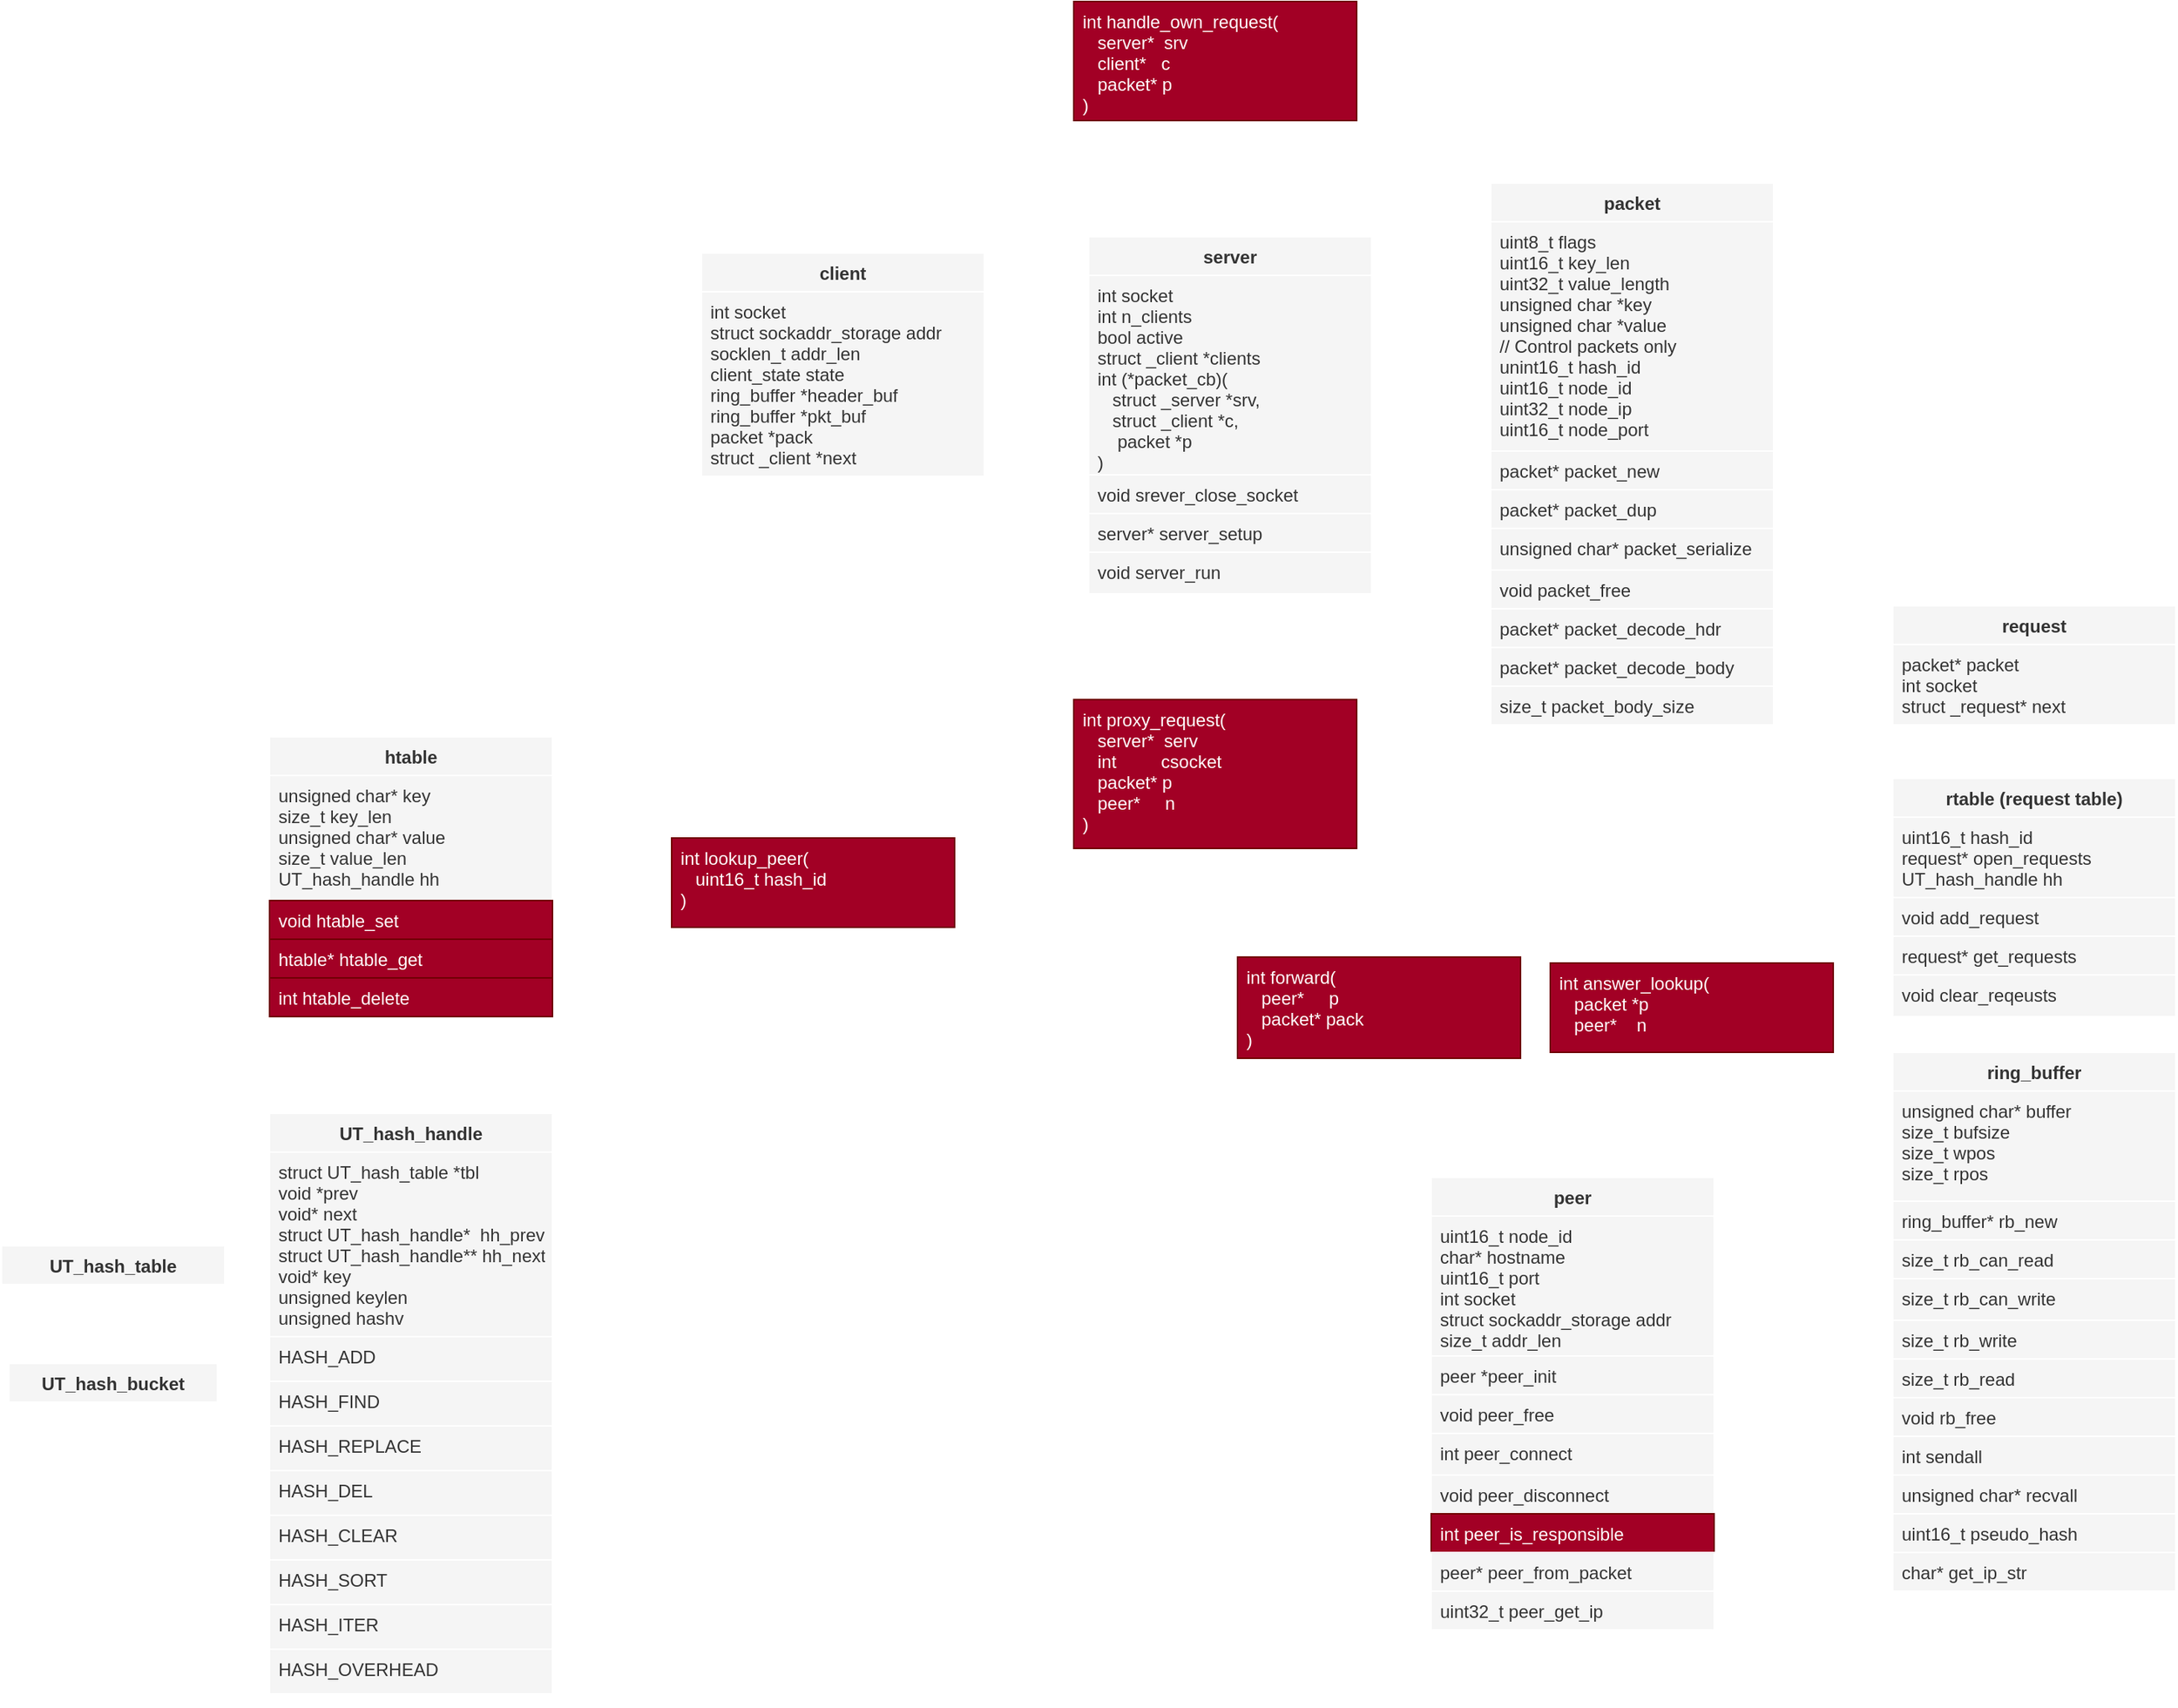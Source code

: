 <mxfile version="18.1.3" type="device"><diagram id="C5RBs43oDa-KdzZeNtuy" name="structs"><mxGraphModel dx="3250" dy="2450" grid="1" gridSize="10" guides="1" tooltips="1" connect="1" arrows="1" fold="1" page="1" pageScale="1" pageWidth="827" pageHeight="1169" math="0" shadow="0"><root><mxCell id="WIyWlLk6GJQsqaUBKTNV-0"/><mxCell id="WIyWlLk6GJQsqaUBKTNV-1" parent="WIyWlLk6GJQsqaUBKTNV-0"/><mxCell id="I-B3Q_FS86BND2c91ETe-161" style="rounded=0;orthogonalLoop=1;jettySize=auto;html=1;labelBackgroundColor=none;fillColor=#f5f5f5;strokeColor=#FFFFFF;" parent="WIyWlLk6GJQsqaUBKTNV-1" source="I-B3Q_FS86BND2c91ETe-24" target="I-B3Q_FS86BND2c91ETe-50" edge="1"><mxGeometry relative="1" as="geometry"/></mxCell><mxCell id="I-B3Q_FS86BND2c91ETe-180" style="edgeStyle=none;rounded=0;orthogonalLoop=1;jettySize=auto;html=1;labelBackgroundColor=none;strokeColor=#FFFFFF;" parent="WIyWlLk6GJQsqaUBKTNV-1" source="I-B3Q_FS86BND2c91ETe-24" target="I-B3Q_FS86BND2c91ETe-173" edge="1"><mxGeometry relative="1" as="geometry"/></mxCell><mxCell id="I-B3Q_FS86BND2c91ETe-182" style="edgeStyle=none;rounded=0;orthogonalLoop=1;jettySize=auto;html=1;labelBackgroundColor=none;strokeColor=#FFFFFF;" parent="WIyWlLk6GJQsqaUBKTNV-1" source="I-B3Q_FS86BND2c91ETe-24" target="I-B3Q_FS86BND2c91ETe-174" edge="1"><mxGeometry relative="1" as="geometry"/></mxCell><mxCell id="I-B3Q_FS86BND2c91ETe-183" style="edgeStyle=none;rounded=0;orthogonalLoop=1;jettySize=auto;html=1;labelBackgroundColor=none;strokeColor=#FFFFFF;" parent="WIyWlLk6GJQsqaUBKTNV-1" source="I-B3Q_FS86BND2c91ETe-24" target="I-B3Q_FS86BND2c91ETe-176" edge="1"><mxGeometry relative="1" as="geometry"/></mxCell><mxCell id="I-B3Q_FS86BND2c91ETe-186" style="edgeStyle=none;rounded=0;orthogonalLoop=1;jettySize=auto;html=1;labelBackgroundColor=none;strokeColor=#FFFFFF;" parent="WIyWlLk6GJQsqaUBKTNV-1" source="I-B3Q_FS86BND2c91ETe-24" target="I-B3Q_FS86BND2c91ETe-177" edge="1"><mxGeometry relative="1" as="geometry"/></mxCell><mxCell id="I-B3Q_FS86BND2c91ETe-24" value="packet" style="swimlane;fontStyle=1;align=center;verticalAlign=top;childLayout=stackLayout;horizontal=1;startSize=26;horizontalStack=0;resizeParent=1;resizeParentMax=0;resizeLast=0;collapsible=1;marginBottom=0;labelBackgroundColor=none;fillColor=#f5f5f5;strokeColor=#FFFFFF;fontColor=#333333;" parent="WIyWlLk6GJQsqaUBKTNV-1" vertex="1"><mxGeometry x="240" y="-1047" width="190" height="372" as="geometry"><mxRectangle x="-140" y="226" width="80" height="26" as="alternateBounds"/></mxGeometry></mxCell><mxCell id="I-B3Q_FS86BND2c91ETe-25" value="uint8_t flags&#10;uint16_t key_len&#10;uint32_t value_length&#10;unsigned char *key&#10;unsigned char *value&#10;// Control packets only&#10;unint16_t hash_id&#10;uint16_t node_id&#10;uint32_t node_ip&#10;uint16_t node_port" style="text;align=left;verticalAlign=top;spacingLeft=4;spacingRight=4;overflow=hidden;rotatable=0;points=[[0,0.5],[1,0.5]];portConstraint=eastwest;labelBackgroundColor=none;fillColor=#f5f5f5;strokeColor=#FFFFFF;fontColor=#333333;" parent="I-B3Q_FS86BND2c91ETe-24" vertex="1"><mxGeometry y="26" width="190" height="154" as="geometry"/></mxCell><mxCell id="I-B3Q_FS86BND2c91ETe-26" value="packet* packet_new" style="text;align=left;verticalAlign=top;spacingLeft=4;spacingRight=4;overflow=hidden;rotatable=0;points=[[0,0.5],[1,0.5]];portConstraint=eastwest;labelBackgroundColor=none;fillColor=#f5f5f5;strokeColor=#FFFFFF;fontColor=#333333;" parent="I-B3Q_FS86BND2c91ETe-24" vertex="1"><mxGeometry y="180" width="190" height="26" as="geometry"/></mxCell><mxCell id="I-B3Q_FS86BND2c91ETe-27" value="packet* packet_dup" style="text;align=left;verticalAlign=top;spacingLeft=4;spacingRight=4;overflow=hidden;rotatable=0;points=[[0,0.5],[1,0.5]];portConstraint=eastwest;labelBackgroundColor=none;fillColor=#f5f5f5;strokeColor=#FFFFFF;fontColor=#333333;" parent="I-B3Q_FS86BND2c91ETe-24" vertex="1"><mxGeometry y="206" width="190" height="26" as="geometry"/></mxCell><mxCell id="I-B3Q_FS86BND2c91ETe-28" value="unsigned char* packet_serialize" style="text;align=left;verticalAlign=top;spacingLeft=4;spacingRight=4;overflow=hidden;rotatable=0;points=[[0,0.5],[1,0.5]];portConstraint=eastwest;labelBackgroundColor=none;fillColor=#f5f5f5;strokeColor=#FFFFFF;fontColor=#333333;" parent="I-B3Q_FS86BND2c91ETe-24" vertex="1"><mxGeometry y="232" width="190" height="28" as="geometry"/></mxCell><mxCell id="I-B3Q_FS86BND2c91ETe-30" value="void packet_free" style="text;align=left;verticalAlign=top;spacingLeft=4;spacingRight=4;overflow=hidden;rotatable=0;points=[[0,0.5],[1,0.5]];portConstraint=eastwest;labelBackgroundColor=none;fillColor=#f5f5f5;strokeColor=#FFFFFF;fontColor=#333333;" parent="I-B3Q_FS86BND2c91ETe-24" vertex="1"><mxGeometry y="260" width="190" height="26" as="geometry"/></mxCell><mxCell id="I-B3Q_FS86BND2c91ETe-23" value="packet* packet_decode_hdr" style="text;align=left;verticalAlign=top;spacingLeft=4;spacingRight=4;overflow=hidden;rotatable=0;points=[[0,0.5],[1,0.5]];portConstraint=eastwest;labelBackgroundColor=none;fillColor=#f5f5f5;strokeColor=#FFFFFF;fontColor=#333333;" parent="I-B3Q_FS86BND2c91ETe-24" vertex="1"><mxGeometry y="286" width="190" height="26" as="geometry"/></mxCell><mxCell id="I-B3Q_FS86BND2c91ETe-37" value="packet* packet_decode_body" style="text;align=left;verticalAlign=top;spacingLeft=4;spacingRight=4;overflow=hidden;rotatable=0;points=[[0,0.5],[1,0.5]];portConstraint=eastwest;labelBackgroundColor=none;fillColor=#f5f5f5;strokeColor=#FFFFFF;fontColor=#333333;" parent="I-B3Q_FS86BND2c91ETe-24" vertex="1"><mxGeometry y="312" width="190" height="26" as="geometry"/></mxCell><mxCell id="I-B3Q_FS86BND2c91ETe-39" value="size_t packet_body_size" style="text;align=left;verticalAlign=top;spacingLeft=4;spacingRight=4;overflow=hidden;rotatable=0;points=[[0,0.5],[1,0.5]];portConstraint=eastwest;labelBackgroundColor=none;fillColor=#f5f5f5;strokeColor=#FFFFFF;fontColor=#333333;" parent="I-B3Q_FS86BND2c91ETe-24" vertex="1"><mxGeometry y="338" width="190" height="26" as="geometry"/></mxCell><mxCell id="I-B3Q_FS86BND2c91ETe-29" value="" style="line;strokeWidth=1;align=left;verticalAlign=middle;spacingTop=-1;spacingLeft=3;spacingRight=3;rotatable=0;labelPosition=right;points=[];portConstraint=eastwest;labelBackgroundColor=none;fillColor=#f5f5f5;strokeColor=#FFFFFF;fontColor=#333333;" parent="I-B3Q_FS86BND2c91ETe-24" vertex="1"><mxGeometry y="364" width="190" height="8" as="geometry"/></mxCell><mxCell id="I-B3Q_FS86BND2c91ETe-159" style="rounded=0;orthogonalLoop=1;jettySize=auto;html=1;labelBackgroundColor=none;fillColor=#f5f5f5;strokeColor=#FFFFFF;" parent="WIyWlLk6GJQsqaUBKTNV-1" source="I-B3Q_FS86BND2c91ETe-40" target="I-B3Q_FS86BND2c91ETe-50" edge="1"><mxGeometry relative="1" as="geometry"/></mxCell><mxCell id="I-B3Q_FS86BND2c91ETe-184" style="edgeStyle=none;rounded=0;orthogonalLoop=1;jettySize=auto;html=1;labelBackgroundColor=none;strokeColor=#FFFFFF;" parent="WIyWlLk6GJQsqaUBKTNV-1" source="I-B3Q_FS86BND2c91ETe-40" target="I-B3Q_FS86BND2c91ETe-176" edge="1"><mxGeometry relative="1" as="geometry"/></mxCell><mxCell id="I-B3Q_FS86BND2c91ETe-40" value="client" style="swimlane;fontStyle=1;align=center;verticalAlign=top;childLayout=stackLayout;horizontal=1;startSize=26;horizontalStack=0;resizeParent=1;resizeParentMax=0;resizeLast=0;collapsible=1;marginBottom=0;labelBackgroundColor=none;fillColor=#f5f5f5;strokeColor=#FFFFFF;fontColor=#333333;" parent="WIyWlLk6GJQsqaUBKTNV-1" vertex="1"><mxGeometry x="-290" y="-1000" width="190" height="158" as="geometry"><mxRectangle x="30" y="250" width="80" height="26" as="alternateBounds"/></mxGeometry></mxCell><mxCell id="I-B3Q_FS86BND2c91ETe-41" value="int socket&#10;struct sockaddr_storage addr&#10;socklen_t addr_len&#10;client_state state&#10;ring_buffer *header_buf&#10;ring_buffer *pkt_buf&#10;packet *pack&#10;struct _client *next" style="text;align=left;verticalAlign=top;spacingLeft=4;spacingRight=4;overflow=hidden;rotatable=0;points=[[0,0.5],[1,0.5]];portConstraint=eastwest;labelBackgroundColor=none;fillColor=#f5f5f5;strokeColor=#FFFFFF;fontColor=#333333;" parent="I-B3Q_FS86BND2c91ETe-40" vertex="1"><mxGeometry y="26" width="190" height="124" as="geometry"/></mxCell><mxCell id="I-B3Q_FS86BND2c91ETe-49" value="" style="line;strokeWidth=1;align=left;verticalAlign=middle;spacingTop=-1;spacingLeft=3;spacingRight=3;rotatable=0;labelPosition=right;points=[];portConstraint=eastwest;labelBackgroundColor=none;fillColor=#f5f5f5;strokeColor=#FFFFFF;fontColor=#333333;" parent="I-B3Q_FS86BND2c91ETe-40" vertex="1"><mxGeometry y="150" width="190" height="8" as="geometry"/></mxCell><mxCell id="I-B3Q_FS86BND2c91ETe-181" style="edgeStyle=none;rounded=0;orthogonalLoop=1;jettySize=auto;html=1;labelBackgroundColor=none;strokeColor=#FFFFFF;" parent="WIyWlLk6GJQsqaUBKTNV-1" source="I-B3Q_FS86BND2c91ETe-50" target="I-B3Q_FS86BND2c91ETe-174" edge="1"><mxGeometry relative="1" as="geometry"/></mxCell><mxCell id="I-B3Q_FS86BND2c91ETe-185" style="edgeStyle=none;rounded=0;orthogonalLoop=1;jettySize=auto;html=1;labelBackgroundColor=none;strokeColor=#FFFFFF;" parent="WIyWlLk6GJQsqaUBKTNV-1" source="I-B3Q_FS86BND2c91ETe-50" target="I-B3Q_FS86BND2c91ETe-176" edge="1"><mxGeometry relative="1" as="geometry"/></mxCell><mxCell id="I-B3Q_FS86BND2c91ETe-50" value="server" style="swimlane;fontStyle=1;align=center;verticalAlign=top;childLayout=stackLayout;horizontal=1;startSize=26;horizontalStack=0;resizeParent=1;resizeParentMax=0;resizeLast=0;collapsible=1;marginBottom=0;labelBackgroundColor=none;fillColor=#f5f5f5;strokeColor=#FFFFFF;fontColor=#333333;" parent="WIyWlLk6GJQsqaUBKTNV-1" vertex="1"><mxGeometry x="-30" y="-1011" width="190" height="248" as="geometry"><mxRectangle x="230" y="250" width="80" height="26" as="alternateBounds"/></mxGeometry></mxCell><mxCell id="I-B3Q_FS86BND2c91ETe-51" value="int socket&#10;int n_clients&#10;bool active&#10;struct _client *clients&#10;int (*packet_cb)(&#10;   struct _server *srv,&#10;   struct _client *c,&#10;    packet *p&#10;)" style="text;align=left;verticalAlign=top;spacingLeft=4;spacingRight=4;overflow=hidden;rotatable=0;points=[[0,0.5],[1,0.5]];portConstraint=eastwest;labelBackgroundColor=none;fillColor=#f5f5f5;strokeColor=#FFFFFF;fontColor=#333333;" parent="I-B3Q_FS86BND2c91ETe-50" vertex="1"><mxGeometry y="26" width="190" height="134" as="geometry"/></mxCell><mxCell id="I-B3Q_FS86BND2c91ETe-52" value="void srever_close_socket" style="text;align=left;verticalAlign=top;spacingLeft=4;spacingRight=4;overflow=hidden;rotatable=0;points=[[0,0.5],[1,0.5]];portConstraint=eastwest;labelBackgroundColor=none;fillColor=#f5f5f5;strokeColor=#FFFFFF;fontColor=#333333;" parent="I-B3Q_FS86BND2c91ETe-50" vertex="1"><mxGeometry y="160" width="190" height="26" as="geometry"/></mxCell><mxCell id="I-B3Q_FS86BND2c91ETe-53" value="server* server_setup" style="text;align=left;verticalAlign=top;spacingLeft=4;spacingRight=4;overflow=hidden;rotatable=0;points=[[0,0.5],[1,0.5]];portConstraint=eastwest;labelBackgroundColor=none;fillColor=#f5f5f5;strokeColor=#FFFFFF;fontColor=#333333;" parent="I-B3Q_FS86BND2c91ETe-50" vertex="1"><mxGeometry y="186" width="190" height="26" as="geometry"/></mxCell><mxCell id="I-B3Q_FS86BND2c91ETe-54" value="void server_run" style="text;align=left;verticalAlign=top;spacingLeft=4;spacingRight=4;overflow=hidden;rotatable=0;points=[[0,0.5],[1,0.5]];portConstraint=eastwest;labelBackgroundColor=none;fillColor=#f5f5f5;strokeColor=#FFFFFF;fontColor=#333333;" parent="I-B3Q_FS86BND2c91ETe-50" vertex="1"><mxGeometry y="212" width="190" height="28" as="geometry"/></mxCell><mxCell id="I-B3Q_FS86BND2c91ETe-59" value="" style="line;strokeWidth=1;align=left;verticalAlign=middle;spacingTop=-1;spacingLeft=3;spacingRight=3;rotatable=0;labelPosition=right;points=[];portConstraint=eastwest;labelBackgroundColor=none;fillColor=#f5f5f5;strokeColor=#FFFFFF;fontColor=#333333;" parent="I-B3Q_FS86BND2c91ETe-50" vertex="1"><mxGeometry y="240" width="190" height="8" as="geometry"/></mxCell><mxCell id="I-B3Q_FS86BND2c91ETe-60" value="ring_buffer" style="swimlane;fontStyle=1;align=center;verticalAlign=top;childLayout=stackLayout;horizontal=1;startSize=26;horizontalStack=0;resizeParent=1;resizeParentMax=0;resizeLast=0;collapsible=1;marginBottom=0;labelBackgroundColor=none;fillColor=#f5f5f5;strokeColor=#FFFFFF;fontColor=#333333;" parent="WIyWlLk6GJQsqaUBKTNV-1" vertex="1"><mxGeometry x="510" y="-463" width="190" height="370" as="geometry"><mxRectangle x="-10" y="520" width="80" height="26" as="alternateBounds"/></mxGeometry></mxCell><mxCell id="I-B3Q_FS86BND2c91ETe-61" value="unsigned char* buffer&#10;size_t bufsize&#10;size_t wpos&#10;size_t rpos" style="text;align=left;verticalAlign=top;spacingLeft=4;spacingRight=4;overflow=hidden;rotatable=0;points=[[0,0.5],[1,0.5]];portConstraint=eastwest;labelBackgroundColor=none;fillColor=#f5f5f5;strokeColor=#FFFFFF;fontColor=#333333;" parent="I-B3Q_FS86BND2c91ETe-60" vertex="1"><mxGeometry y="26" width="190" height="74" as="geometry"/></mxCell><mxCell id="I-B3Q_FS86BND2c91ETe-62" value="ring_buffer* rb_new" style="text;align=left;verticalAlign=top;spacingLeft=4;spacingRight=4;overflow=hidden;rotatable=0;points=[[0,0.5],[1,0.5]];portConstraint=eastwest;labelBackgroundColor=none;fillColor=#f5f5f5;strokeColor=#FFFFFF;fontColor=#333333;" parent="I-B3Q_FS86BND2c91ETe-60" vertex="1"><mxGeometry y="100" width="190" height="26" as="geometry"/></mxCell><mxCell id="I-B3Q_FS86BND2c91ETe-63" value="size_t rb_can_read" style="text;align=left;verticalAlign=top;spacingLeft=4;spacingRight=4;overflow=hidden;rotatable=0;points=[[0,0.5],[1,0.5]];portConstraint=eastwest;labelBackgroundColor=none;fillColor=#f5f5f5;strokeColor=#FFFFFF;fontColor=#333333;" parent="I-B3Q_FS86BND2c91ETe-60" vertex="1"><mxGeometry y="126" width="190" height="26" as="geometry"/></mxCell><mxCell id="I-B3Q_FS86BND2c91ETe-64" value="size_t rb_can_write" style="text;align=left;verticalAlign=top;spacingLeft=4;spacingRight=4;overflow=hidden;rotatable=0;points=[[0,0.5],[1,0.5]];portConstraint=eastwest;labelBackgroundColor=none;fillColor=#f5f5f5;strokeColor=#FFFFFF;fontColor=#333333;" parent="I-B3Q_FS86BND2c91ETe-60" vertex="1"><mxGeometry y="152" width="190" height="28" as="geometry"/></mxCell><mxCell id="I-B3Q_FS86BND2c91ETe-65" value="size_t rb_write" style="text;align=left;verticalAlign=top;spacingLeft=4;spacingRight=4;overflow=hidden;rotatable=0;points=[[0,0.5],[1,0.5]];portConstraint=eastwest;labelBackgroundColor=none;fillColor=#f5f5f5;strokeColor=#FFFFFF;fontColor=#333333;" parent="I-B3Q_FS86BND2c91ETe-60" vertex="1"><mxGeometry y="180" width="190" height="26" as="geometry"/></mxCell><mxCell id="I-B3Q_FS86BND2c91ETe-66" value="size_t rb_read" style="text;align=left;verticalAlign=top;spacingLeft=4;spacingRight=4;overflow=hidden;rotatable=0;points=[[0,0.5],[1,0.5]];portConstraint=eastwest;labelBackgroundColor=none;fillColor=#f5f5f5;strokeColor=#FFFFFF;fontColor=#333333;" parent="I-B3Q_FS86BND2c91ETe-60" vertex="1"><mxGeometry y="206" width="190" height="26" as="geometry"/></mxCell><mxCell id="I-B3Q_FS86BND2c91ETe-67" value="void rb_free" style="text;align=left;verticalAlign=top;spacingLeft=4;spacingRight=4;overflow=hidden;rotatable=0;points=[[0,0.5],[1,0.5]];portConstraint=eastwest;labelBackgroundColor=none;fillColor=#f5f5f5;strokeColor=#FFFFFF;fontColor=#333333;" parent="I-B3Q_FS86BND2c91ETe-60" vertex="1"><mxGeometry y="232" width="190" height="26" as="geometry"/></mxCell><mxCell id="I-B3Q_FS86BND2c91ETe-68" value="int sendall" style="text;align=left;verticalAlign=top;spacingLeft=4;spacingRight=4;overflow=hidden;rotatable=0;points=[[0,0.5],[1,0.5]];portConstraint=eastwest;labelBackgroundColor=none;fillColor=#f5f5f5;strokeColor=#FFFFFF;fontColor=#333333;" parent="I-B3Q_FS86BND2c91ETe-60" vertex="1"><mxGeometry y="258" width="190" height="26" as="geometry"/></mxCell><mxCell id="I-B3Q_FS86BND2c91ETe-71" value="unsigned char* recvall" style="text;align=left;verticalAlign=top;spacingLeft=4;spacingRight=4;overflow=hidden;rotatable=0;points=[[0,0.5],[1,0.5]];portConstraint=eastwest;labelBackgroundColor=none;fillColor=#f5f5f5;strokeColor=#FFFFFF;fontColor=#333333;" parent="I-B3Q_FS86BND2c91ETe-60" vertex="1"><mxGeometry y="284" width="190" height="26" as="geometry"/></mxCell><mxCell id="I-B3Q_FS86BND2c91ETe-70" value="uint16_t pseudo_hash" style="text;align=left;verticalAlign=top;spacingLeft=4;spacingRight=4;overflow=hidden;rotatable=0;points=[[0,0.5],[1,0.5]];portConstraint=eastwest;labelBackgroundColor=none;fillColor=#f5f5f5;strokeColor=#FFFFFF;fontColor=#333333;" parent="I-B3Q_FS86BND2c91ETe-60" vertex="1"><mxGeometry y="310" width="190" height="26" as="geometry"/></mxCell><mxCell id="I-B3Q_FS86BND2c91ETe-72" value="char* get_ip_str" style="text;align=left;verticalAlign=top;spacingLeft=4;spacingRight=4;overflow=hidden;rotatable=0;points=[[0,0.5],[1,0.5]];portConstraint=eastwest;labelBackgroundColor=none;fillColor=#f5f5f5;strokeColor=#FFFFFF;fontColor=#333333;" parent="I-B3Q_FS86BND2c91ETe-60" vertex="1"><mxGeometry y="336" width="190" height="26" as="geometry"/></mxCell><mxCell id="I-B3Q_FS86BND2c91ETe-69" value="" style="line;strokeWidth=1;align=left;verticalAlign=middle;spacingTop=-1;spacingLeft=3;spacingRight=3;rotatable=0;labelPosition=right;points=[];portConstraint=eastwest;labelBackgroundColor=none;fillColor=#f5f5f5;strokeColor=#FFFFFF;fontColor=#333333;" parent="I-B3Q_FS86BND2c91ETe-60" vertex="1"><mxGeometry y="362" width="190" height="8" as="geometry"/></mxCell><mxCell id="I-B3Q_FS86BND2c91ETe-179" style="edgeStyle=none;rounded=0;orthogonalLoop=1;jettySize=auto;html=1;labelBackgroundColor=none;strokeColor=#FFFFFF;" parent="WIyWlLk6GJQsqaUBKTNV-1" source="I-B3Q_FS86BND2c91ETe-74" target="I-B3Q_FS86BND2c91ETe-173" edge="1"><mxGeometry relative="1" as="geometry"/></mxCell><mxCell id="I-B3Q_FS86BND2c91ETe-187" style="edgeStyle=none;rounded=0;orthogonalLoop=1;jettySize=auto;html=1;labelBackgroundColor=none;strokeColor=#FFFFFF;" parent="WIyWlLk6GJQsqaUBKTNV-1" source="I-B3Q_FS86BND2c91ETe-74" target="I-B3Q_FS86BND2c91ETe-177" edge="1"><mxGeometry relative="1" as="geometry"/></mxCell><mxCell id="I-B3Q_FS86BND2c91ETe-74" value="peer" style="swimlane;fontStyle=1;align=center;verticalAlign=top;childLayout=stackLayout;horizontal=1;startSize=26;horizontalStack=0;resizeParent=1;resizeParentMax=0;resizeLast=0;collapsible=1;marginBottom=0;labelBackgroundColor=none;fillColor=#f5f5f5;strokeColor=#FFFFFF;fontColor=#333333;" parent="WIyWlLk6GJQsqaUBKTNV-1" vertex="1"><mxGeometry x="200" y="-379" width="190" height="312" as="geometry"><mxRectangle x="-10" y="520" width="80" height="26" as="alternateBounds"/></mxGeometry></mxCell><mxCell id="I-B3Q_FS86BND2c91ETe-75" value="uint16_t node_id&#10;char* hostname&#10;uint16_t port&#10;int socket&#10;struct sockaddr_storage addr&#10;size_t addr_len" style="text;align=left;verticalAlign=top;spacingLeft=4;spacingRight=4;overflow=hidden;rotatable=0;points=[[0,0.5],[1,0.5]];portConstraint=eastwest;labelBackgroundColor=none;fillColor=#f5f5f5;strokeColor=#FFFFFF;fontColor=#333333;" parent="I-B3Q_FS86BND2c91ETe-74" vertex="1"><mxGeometry y="26" width="190" height="94" as="geometry"/></mxCell><mxCell id="I-B3Q_FS86BND2c91ETe-76" value="peer *peer_init" style="text;align=left;verticalAlign=top;spacingLeft=4;spacingRight=4;overflow=hidden;rotatable=0;points=[[0,0.5],[1,0.5]];portConstraint=eastwest;labelBackgroundColor=none;fillColor=#f5f5f5;strokeColor=#FFFFFF;fontColor=#333333;" parent="I-B3Q_FS86BND2c91ETe-74" vertex="1"><mxGeometry y="120" width="190" height="26" as="geometry"/></mxCell><mxCell id="I-B3Q_FS86BND2c91ETe-77" value="void peer_free" style="text;align=left;verticalAlign=top;spacingLeft=4;spacingRight=4;overflow=hidden;rotatable=0;points=[[0,0.5],[1,0.5]];portConstraint=eastwest;labelBackgroundColor=none;fillColor=#f5f5f5;strokeColor=#FFFFFF;fontColor=#333333;" parent="I-B3Q_FS86BND2c91ETe-74" vertex="1"><mxGeometry y="146" width="190" height="26" as="geometry"/></mxCell><mxCell id="I-B3Q_FS86BND2c91ETe-78" value="int peer_connect" style="text;align=left;verticalAlign=top;spacingLeft=4;spacingRight=4;overflow=hidden;rotatable=0;points=[[0,0.5],[1,0.5]];portConstraint=eastwest;labelBackgroundColor=none;fillColor=#f5f5f5;strokeColor=#FFFFFF;fontColor=#333333;" parent="I-B3Q_FS86BND2c91ETe-74" vertex="1"><mxGeometry y="172" width="190" height="28" as="geometry"/></mxCell><mxCell id="I-B3Q_FS86BND2c91ETe-79" value="void peer_disconnect" style="text;align=left;verticalAlign=top;spacingLeft=4;spacingRight=4;overflow=hidden;rotatable=0;points=[[0,0.5],[1,0.5]];portConstraint=eastwest;labelBackgroundColor=none;fillColor=#f5f5f5;strokeColor=#FFFFFF;fontColor=#333333;" parent="I-B3Q_FS86BND2c91ETe-74" vertex="1"><mxGeometry y="200" width="190" height="26" as="geometry"/></mxCell><mxCell id="I-B3Q_FS86BND2c91ETe-80" value="int peer_is_responsible" style="text;align=left;verticalAlign=top;spacingLeft=4;spacingRight=4;overflow=hidden;rotatable=0;points=[[0,0.5],[1,0.5]];portConstraint=eastwest;labelBackgroundColor=none;fillColor=#a20025;strokeColor=#6F0000;fontColor=#ffffff;" parent="I-B3Q_FS86BND2c91ETe-74" vertex="1"><mxGeometry y="226" width="190" height="26" as="geometry"/></mxCell><mxCell id="I-B3Q_FS86BND2c91ETe-81" value="peer* peer_from_packet" style="text;align=left;verticalAlign=top;spacingLeft=4;spacingRight=4;overflow=hidden;rotatable=0;points=[[0,0.5],[1,0.5]];portConstraint=eastwest;labelBackgroundColor=none;fillColor=#f5f5f5;strokeColor=#FFFFFF;fontColor=#333333;" parent="I-B3Q_FS86BND2c91ETe-74" vertex="1"><mxGeometry y="252" width="190" height="26" as="geometry"/></mxCell><mxCell id="I-B3Q_FS86BND2c91ETe-82" value="uint32_t peer_get_ip" style="text;align=left;verticalAlign=top;spacingLeft=4;spacingRight=4;overflow=hidden;rotatable=0;points=[[0,0.5],[1,0.5]];portConstraint=eastwest;labelBackgroundColor=none;fillColor=#f5f5f5;strokeColor=#FFFFFF;fontColor=#333333;" parent="I-B3Q_FS86BND2c91ETe-74" vertex="1"><mxGeometry y="278" width="190" height="26" as="geometry"/></mxCell><mxCell id="I-B3Q_FS86BND2c91ETe-86" value="" style="line;strokeWidth=1;align=left;verticalAlign=middle;spacingTop=-1;spacingLeft=3;spacingRight=3;rotatable=0;labelPosition=right;points=[];portConstraint=eastwest;labelBackgroundColor=none;fillColor=#f5f5f5;strokeColor=#FFFFFF;fontColor=#333333;" parent="I-B3Q_FS86BND2c91ETe-74" vertex="1"><mxGeometry y="304" width="190" height="8" as="geometry"/></mxCell><mxCell id="I-B3Q_FS86BND2c91ETe-115" style="rounded=0;orthogonalLoop=1;jettySize=auto;html=1;labelBackgroundColor=none;fillColor=#f5f5f5;strokeColor=#FFFFFF;" parent="WIyWlLk6GJQsqaUBKTNV-1" source="I-B3Q_FS86BND2c91ETe-87" target="I-B3Q_FS86BND2c91ETe-100" edge="1"><mxGeometry relative="1" as="geometry"/></mxCell><mxCell id="I-B3Q_FS86BND2c91ETe-87" value="request" style="swimlane;fontStyle=1;align=center;verticalAlign=top;childLayout=stackLayout;horizontal=1;startSize=26;horizontalStack=0;resizeParent=1;resizeParentMax=0;resizeLast=0;collapsible=1;marginBottom=0;labelBackgroundColor=none;fillColor=#f5f5f5;strokeColor=#FFFFFF;fontColor=#333333;" parent="WIyWlLk6GJQsqaUBKTNV-1" vertex="1"><mxGeometry x="510" y="-763" width="190" height="88" as="geometry"><mxRectangle x="-10" y="520" width="80" height="26" as="alternateBounds"/></mxGeometry></mxCell><mxCell id="I-B3Q_FS86BND2c91ETe-88" value="packet* packet&#10;int socket&#10;struct _request* next&#10;" style="text;align=left;verticalAlign=top;spacingLeft=4;spacingRight=4;overflow=hidden;rotatable=0;points=[[0,0.5],[1,0.5]];portConstraint=eastwest;labelBackgroundColor=none;fillColor=#f5f5f5;strokeColor=#FFFFFF;fontColor=#333333;" parent="I-B3Q_FS86BND2c91ETe-87" vertex="1"><mxGeometry y="26" width="190" height="54" as="geometry"/></mxCell><mxCell id="I-B3Q_FS86BND2c91ETe-99" value="" style="line;strokeWidth=1;align=left;verticalAlign=middle;spacingTop=-1;spacingLeft=3;spacingRight=3;rotatable=0;labelPosition=right;points=[];portConstraint=eastwest;labelBackgroundColor=none;fillColor=#f5f5f5;strokeColor=#FFFFFF;fontColor=#333333;" parent="I-B3Q_FS86BND2c91ETe-87" vertex="1"><mxGeometry y="80" width="190" height="8" as="geometry"/></mxCell><mxCell id="I-B3Q_FS86BND2c91ETe-100" value="rtable (request table)" style="swimlane;fontStyle=1;align=center;verticalAlign=top;childLayout=stackLayout;horizontal=1;startSize=26;horizontalStack=0;resizeParent=1;resizeParentMax=0;resizeLast=0;collapsible=1;marginBottom=0;labelBackgroundColor=none;fillColor=#f5f5f5;strokeColor=#FFFFFF;fontColor=#333333;" parent="WIyWlLk6GJQsqaUBKTNV-1" vertex="1"><mxGeometry x="510" y="-647" width="190" height="168" as="geometry"><mxRectangle x="-10" y="520" width="80" height="26" as="alternateBounds"/></mxGeometry></mxCell><mxCell id="I-B3Q_FS86BND2c91ETe-101" value="uint16_t hash_id&#10;request* open_requests&#10;UT_hash_handle hh" style="text;align=left;verticalAlign=top;spacingLeft=4;spacingRight=4;overflow=hidden;rotatable=0;points=[[0,0.5],[1,0.5]];portConstraint=eastwest;labelBackgroundColor=none;fillColor=#f5f5f5;strokeColor=#FFFFFF;fontColor=#333333;" parent="I-B3Q_FS86BND2c91ETe-100" vertex="1"><mxGeometry y="26" width="190" height="54" as="geometry"/></mxCell><mxCell id="I-B3Q_FS86BND2c91ETe-102" value="void add_request" style="text;align=left;verticalAlign=top;spacingLeft=4;spacingRight=4;overflow=hidden;rotatable=0;points=[[0,0.5],[1,0.5]];portConstraint=eastwest;labelBackgroundColor=none;fillColor=#f5f5f5;strokeColor=#FFFFFF;fontColor=#333333;" parent="I-B3Q_FS86BND2c91ETe-100" vertex="1"><mxGeometry y="80" width="190" height="26" as="geometry"/></mxCell><mxCell id="I-B3Q_FS86BND2c91ETe-103" value="request* get_requests" style="text;align=left;verticalAlign=top;spacingLeft=4;spacingRight=4;overflow=hidden;rotatable=0;points=[[0,0.5],[1,0.5]];portConstraint=eastwest;labelBackgroundColor=none;fillColor=#f5f5f5;strokeColor=#FFFFFF;fontColor=#333333;" parent="I-B3Q_FS86BND2c91ETe-100" vertex="1"><mxGeometry y="106" width="190" height="26" as="geometry"/></mxCell><mxCell id="I-B3Q_FS86BND2c91ETe-104" value="void clear_reqeusts" style="text;align=left;verticalAlign=top;spacingLeft=4;spacingRight=4;overflow=hidden;rotatable=0;points=[[0,0.5],[1,0.5]];portConstraint=eastwest;labelBackgroundColor=none;fillColor=#f5f5f5;strokeColor=#FFFFFF;fontColor=#333333;" parent="I-B3Q_FS86BND2c91ETe-100" vertex="1"><mxGeometry y="132" width="190" height="28" as="geometry"/></mxCell><mxCell id="I-B3Q_FS86BND2c91ETe-112" value="" style="line;strokeWidth=1;align=left;verticalAlign=middle;spacingTop=-1;spacingLeft=3;spacingRight=3;rotatable=0;labelPosition=right;points=[];portConstraint=eastwest;labelBackgroundColor=none;fillColor=#f5f5f5;strokeColor=#FFFFFF;fontColor=#333333;" parent="I-B3Q_FS86BND2c91ETe-100" vertex="1"><mxGeometry y="160" width="190" height="8" as="geometry"/></mxCell><mxCell id="I-B3Q_FS86BND2c91ETe-158" style="rounded=0;orthogonalLoop=1;jettySize=auto;html=1;labelBackgroundColor=none;fillColor=#f5f5f5;strokeColor=#FFFFFF;" parent="WIyWlLk6GJQsqaUBKTNV-1" source="I-B3Q_FS86BND2c91ETe-116" target="I-B3Q_FS86BND2c91ETe-153" edge="1"><mxGeometry relative="1" as="geometry"/></mxCell><mxCell id="I-B3Q_FS86BND2c91ETe-116" value="UT_hash_table" style="swimlane;fontStyle=1;align=center;verticalAlign=top;childLayout=stackLayout;horizontal=1;startSize=26;horizontalStack=0;resizeParent=1;resizeParentMax=0;resizeLast=0;collapsible=1;marginBottom=0;labelBackgroundColor=none;fillColor=#f5f5f5;strokeColor=#FFFFFF;fontColor=#333333;" parent="WIyWlLk6GJQsqaUBKTNV-1" vertex="1" collapsed="1"><mxGeometry x="-760" y="-333" width="150" height="30" as="geometry"><mxRectangle x="60" y="840" width="190" height="268" as="alternateBounds"/></mxGeometry></mxCell><mxCell id="I-B3Q_FS86BND2c91ETe-118" value="UT_hash_bucket *buckets&#10;unsigned num_buckets&#10;unsigned log2_num_buckets&#10;unsigned nu_items&#10;struct UT_hash_handle *tail&#10;ptrdiff_t hho&#10;unsigned ideal_chain_maxlen&#10;unsigned nonideal_items&#10;unsigned ineff_expands&#10;unsigned noexpand&#10;uint32_t signature&#10;#ifdef HASH_BLOOM&#10;uint32_t bloom_sig&#10;uin8_t *bloom_bv&#10;uin8_t bloom_nbits&#10;#endif" style="text;align=left;verticalAlign=top;spacingLeft=4;spacingRight=4;overflow=hidden;rotatable=0;points=[[0,0.5],[1,0.5]];portConstraint=eastwest;labelBackgroundColor=none;fillColor=#f5f5f5;strokeColor=#FFFFFF;fontColor=#333333;" parent="I-B3Q_FS86BND2c91ETe-116" vertex="1"><mxGeometry y="26" width="150" height="234" as="geometry"/></mxCell><mxCell id="I-B3Q_FS86BND2c91ETe-128" value="" style="line;strokeWidth=1;align=left;verticalAlign=middle;spacingTop=-1;spacingLeft=3;spacingRight=3;rotatable=0;labelPosition=right;points=[];portConstraint=eastwest;labelBackgroundColor=none;fillColor=#f5f5f5;strokeColor=#FFFFFF;fontColor=#333333;" parent="I-B3Q_FS86BND2c91ETe-116" vertex="1"><mxGeometry y="260" width="150" height="8" as="geometry"/></mxCell><mxCell id="I-B3Q_FS86BND2c91ETe-157" style="rounded=0;orthogonalLoop=1;jettySize=auto;html=1;labelBackgroundColor=none;fillColor=#f5f5f5;strokeColor=#FFFFFF;" parent="WIyWlLk6GJQsqaUBKTNV-1" source="I-B3Q_FS86BND2c91ETe-129" target="I-B3Q_FS86BND2c91ETe-153" edge="1"><mxGeometry relative="1" as="geometry"/></mxCell><mxCell id="I-B3Q_FS86BND2c91ETe-129" value="UT_hash_bucket" style="swimlane;fontStyle=1;align=center;verticalAlign=top;childLayout=stackLayout;horizontal=1;startSize=26;horizontalStack=0;resizeParent=1;resizeParentMax=0;resizeLast=0;collapsible=1;marginBottom=0;labelBackgroundColor=none;fillColor=#f5f5f5;strokeColor=#FFFFFF;fontColor=#333333;" parent="WIyWlLk6GJQsqaUBKTNV-1" vertex="1" collapsed="1"><mxGeometry x="-755" y="-254" width="140" height="30" as="geometry"><mxRectangle x="580" y="890" width="190" height="78" as="alternateBounds"/></mxGeometry></mxCell><mxCell id="I-B3Q_FS86BND2c91ETe-131" value="struct UT_hash_handle* hh_head&#10;unsigned count" style="text;align=left;verticalAlign=top;spacingLeft=4;spacingRight=4;overflow=hidden;rotatable=0;points=[[0,0.5],[1,0.5]];portConstraint=eastwest;labelBackgroundColor=none;fillColor=#f5f5f5;strokeColor=#FFFFFF;fontColor=#333333;" parent="I-B3Q_FS86BND2c91ETe-129" vertex="1"><mxGeometry y="26" width="140" height="44" as="geometry"/></mxCell><mxCell id="I-B3Q_FS86BND2c91ETe-140" value="" style="line;strokeWidth=1;align=left;verticalAlign=middle;spacingTop=-1;spacingLeft=3;spacingRight=3;rotatable=0;labelPosition=right;points=[];portConstraint=eastwest;labelBackgroundColor=none;fillColor=#f5f5f5;strokeColor=#FFFFFF;fontColor=#333333;" parent="I-B3Q_FS86BND2c91ETe-129" vertex="1"><mxGeometry y="70" width="140" height="8" as="geometry"/></mxCell><mxCell id="I-B3Q_FS86BND2c91ETe-160" style="rounded=0;orthogonalLoop=1;jettySize=auto;html=1;labelBackgroundColor=none;fillColor=#f5f5f5;strokeColor=#FFFFFF;" parent="WIyWlLk6GJQsqaUBKTNV-1" source="I-B3Q_FS86BND2c91ETe-153" target="I-B3Q_FS86BND2c91ETe-5" edge="1"><mxGeometry relative="1" as="geometry"/></mxCell><mxCell id="I-B3Q_FS86BND2c91ETe-153" value="UT_hash_handle" style="swimlane;fontStyle=1;align=center;verticalAlign=top;childLayout=stackLayout;horizontal=1;startSize=26;horizontalStack=0;resizeParent=1;resizeParentMax=0;resizeLast=0;collapsible=1;marginBottom=0;labelBackgroundColor=none;fillColor=#f5f5f5;strokeColor=#FFFFFF;fontColor=#333333;" parent="WIyWlLk6GJQsqaUBKTNV-1" vertex="1"><mxGeometry x="-580" y="-422" width="190" height="398" as="geometry"><mxRectangle x="-10" y="520" width="80" height="26" as="alternateBounds"/></mxGeometry></mxCell><mxCell id="I-B3Q_FS86BND2c91ETe-154" value="struct UT_hash_table *tbl&#10;void *prev&#10;void* next&#10;struct UT_hash_handle*  hh_prev&#10;struct UT_hash_handle** hh_next&#10;void* key&#10;unsigned keylen&#10;unsigned hashv&#10;" style="text;align=left;verticalAlign=top;spacingLeft=4;spacingRight=4;overflow=hidden;rotatable=0;points=[[0,0.5],[1,0.5]];portConstraint=eastwest;labelBackgroundColor=none;fillColor=#f5f5f5;strokeColor=#FFFFFF;fontColor=#333333;" parent="I-B3Q_FS86BND2c91ETe-153" vertex="1"><mxGeometry y="26" width="190" height="124" as="geometry"/></mxCell><mxCell id="I-B3Q_FS86BND2c91ETe-166" value="HASH_ADD" style="text;align=left;verticalAlign=top;spacingLeft=4;spacingRight=4;overflow=hidden;rotatable=0;points=[[0,0.5],[1,0.5]];portConstraint=eastwest;labelBackgroundColor=none;fillColor=#f5f5f5;strokeColor=#FFFFFF;fontColor=#333333;" parent="I-B3Q_FS86BND2c91ETe-153" vertex="1"><mxGeometry y="150" width="190" height="30" as="geometry"/></mxCell><mxCell id="I-B3Q_FS86BND2c91ETe-167" value="HASH_FIND" style="text;align=left;verticalAlign=top;spacingLeft=4;spacingRight=4;overflow=hidden;rotatable=0;points=[[0,0.5],[1,0.5]];portConstraint=eastwest;labelBackgroundColor=none;fillColor=#f5f5f5;strokeColor=#FFFFFF;fontColor=#333333;" parent="I-B3Q_FS86BND2c91ETe-153" vertex="1"><mxGeometry y="180" width="190" height="30" as="geometry"/></mxCell><mxCell id="I-B3Q_FS86BND2c91ETe-165" value="HASH_REPLACE" style="text;align=left;verticalAlign=top;spacingLeft=4;spacingRight=4;overflow=hidden;rotatable=0;points=[[0,0.5],[1,0.5]];portConstraint=eastwest;labelBackgroundColor=none;fillColor=#f5f5f5;strokeColor=#FFFFFF;fontColor=#333333;" parent="I-B3Q_FS86BND2c91ETe-153" vertex="1"><mxGeometry y="210" width="190" height="30" as="geometry"/></mxCell><mxCell id="I-B3Q_FS86BND2c91ETe-171" value="HASH_DEL" style="text;align=left;verticalAlign=top;spacingLeft=4;spacingRight=4;overflow=hidden;rotatable=0;points=[[0,0.5],[1,0.5]];portConstraint=eastwest;labelBackgroundColor=none;fillColor=#f5f5f5;strokeColor=#FFFFFF;fontColor=#333333;" parent="I-B3Q_FS86BND2c91ETe-153" vertex="1"><mxGeometry y="240" width="190" height="30" as="geometry"/></mxCell><mxCell id="I-B3Q_FS86BND2c91ETe-169" value="HASH_CLEAR" style="text;align=left;verticalAlign=top;spacingLeft=4;spacingRight=4;overflow=hidden;rotatable=0;points=[[0,0.5],[1,0.5]];portConstraint=eastwest;labelBackgroundColor=none;fillColor=#f5f5f5;strokeColor=#FFFFFF;fontColor=#333333;" parent="I-B3Q_FS86BND2c91ETe-153" vertex="1"><mxGeometry y="270" width="190" height="30" as="geometry"/></mxCell><mxCell id="I-B3Q_FS86BND2c91ETe-172" value="HASH_SORT" style="text;align=left;verticalAlign=top;spacingLeft=4;spacingRight=4;overflow=hidden;rotatable=0;points=[[0,0.5],[1,0.5]];portConstraint=eastwest;labelBackgroundColor=none;fillColor=#f5f5f5;strokeColor=#FFFFFF;fontColor=#333333;" parent="I-B3Q_FS86BND2c91ETe-153" vertex="1"><mxGeometry y="300" width="190" height="30" as="geometry"/></mxCell><mxCell id="I-B3Q_FS86BND2c91ETe-170" value="HASH_ITER" style="text;align=left;verticalAlign=top;spacingLeft=4;spacingRight=4;overflow=hidden;rotatable=0;points=[[0,0.5],[1,0.5]];portConstraint=eastwest;labelBackgroundColor=none;fillColor=#f5f5f5;strokeColor=#FFFFFF;fontColor=#333333;" parent="I-B3Q_FS86BND2c91ETe-153" vertex="1"><mxGeometry y="330" width="190" height="30" as="geometry"/></mxCell><mxCell id="I-B3Q_FS86BND2c91ETe-168" value="HASH_OVERHEAD" style="text;align=left;verticalAlign=top;spacingLeft=4;spacingRight=4;overflow=hidden;rotatable=0;points=[[0,0.5],[1,0.5]];portConstraint=eastwest;labelBackgroundColor=none;fillColor=#f5f5f5;strokeColor=#FFFFFF;fontColor=#333333;" parent="I-B3Q_FS86BND2c91ETe-153" vertex="1"><mxGeometry y="360" width="190" height="30" as="geometry"/></mxCell><mxCell id="I-B3Q_FS86BND2c91ETe-155" value="" style="line;strokeWidth=1;align=left;verticalAlign=middle;spacingTop=-1;spacingLeft=3;spacingRight=3;rotatable=0;labelPosition=right;points=[];portConstraint=eastwest;labelBackgroundColor=none;fillColor=#f5f5f5;strokeColor=#FFFFFF;fontColor=#333333;" parent="I-B3Q_FS86BND2c91ETe-153" vertex="1"><mxGeometry y="390" width="190" height="8" as="geometry"/></mxCell><mxCell id="I-B3Q_FS86BND2c91ETe-5" value="htable" style="swimlane;fontStyle=1;align=center;verticalAlign=top;childLayout=stackLayout;horizontal=1;startSize=26;horizontalStack=0;resizeParent=1;resizeParentMax=0;resizeLast=0;collapsible=1;marginBottom=0;labelBackgroundColor=none;fillColor=#f5f5f5;strokeColor=#FFFFFF;fontColor=#333333;" parent="WIyWlLk6GJQsqaUBKTNV-1" vertex="1"><mxGeometry x="-580" y="-675" width="190" height="196" as="geometry"><mxRectangle x="-70" y="125" width="70" height="26" as="alternateBounds"/></mxGeometry></mxCell><mxCell id="I-B3Q_FS86BND2c91ETe-6" value="unsigned char* key&#10;size_t key_len&#10;unsigned char* value&#10;size_t value_len&#10;UT_hash_handle hh" style="text;align=left;verticalAlign=top;spacingLeft=4;spacingRight=4;overflow=hidden;rotatable=0;points=[[0,0.5],[1,0.5]];portConstraint=eastwest;labelBackgroundColor=none;fillColor=#f5f5f5;strokeColor=#FFFFFF;fontColor=#333333;" parent="I-B3Q_FS86BND2c91ETe-5" vertex="1"><mxGeometry y="26" width="190" height="84" as="geometry"/></mxCell><mxCell id="I-B3Q_FS86BND2c91ETe-19" value="void htable_set" style="text;align=left;verticalAlign=top;spacingLeft=4;spacingRight=4;overflow=hidden;rotatable=0;points=[[0,0.5],[1,0.5]];portConstraint=eastwest;labelBackgroundColor=none;fillColor=#a20025;strokeColor=#6F0000;fontColor=#ffffff;" parent="I-B3Q_FS86BND2c91ETe-5" vertex="1"><mxGeometry y="110" width="190" height="26" as="geometry"/></mxCell><mxCell id="I-B3Q_FS86BND2c91ETe-20" value="htable* htable_get" style="text;align=left;verticalAlign=top;spacingLeft=4;spacingRight=4;overflow=hidden;rotatable=0;points=[[0,0.5],[1,0.5]];portConstraint=eastwest;labelBackgroundColor=none;fillColor=#a20025;strokeColor=#6F0000;fontColor=#ffffff;" parent="I-B3Q_FS86BND2c91ETe-5" vertex="1"><mxGeometry y="136" width="190" height="26" as="geometry"/></mxCell><mxCell id="I-B3Q_FS86BND2c91ETe-21" value="int htable_delete" style="text;align=left;verticalAlign=top;spacingLeft=4;spacingRight=4;overflow=hidden;rotatable=0;points=[[0,0.5],[1,0.5]];portConstraint=eastwest;labelBackgroundColor=none;fillColor=#a20025;strokeColor=#6F0000;fontColor=#ffffff;" parent="I-B3Q_FS86BND2c91ETe-5" vertex="1"><mxGeometry y="162" width="190" height="26" as="geometry"/></mxCell><mxCell id="I-B3Q_FS86BND2c91ETe-7" value="" style="line;strokeWidth=1;align=left;verticalAlign=middle;spacingTop=-1;spacingLeft=3;spacingRight=3;rotatable=0;labelPosition=right;points=[];portConstraint=eastwest;labelBackgroundColor=none;fillColor=#f5f5f5;strokeColor=#FFFFFF;fontColor=#333333;" parent="I-B3Q_FS86BND2c91ETe-5" vertex="1"><mxGeometry y="188" width="190" height="8" as="geometry"/></mxCell><mxCell id="I-B3Q_FS86BND2c91ETe-173" value="int forward(&#10;   peer*     p&#10;   packet* pack&#10;)" style="text;align=left;verticalAlign=top;spacingLeft=4;spacingRight=4;overflow=hidden;rotatable=0;points=[[0,0.5],[1,0.5]];portConstraint=eastwest;labelBackgroundColor=none;fillColor=#a20025;strokeColor=#6F0000;fontColor=#ffffff;" parent="WIyWlLk6GJQsqaUBKTNV-1" vertex="1"><mxGeometry x="70" y="-527" width="190" height="68" as="geometry"/></mxCell><mxCell id="I-B3Q_FS86BND2c91ETe-174" value="int proxy_request(&#10;   server*  serv&#10;   int         csocket&#10;   packet* p&#10;   peer*     n&#10;)" style="text;align=left;verticalAlign=top;spacingLeft=4;spacingRight=4;overflow=hidden;rotatable=0;points=[[0,0.5],[1,0.5]];portConstraint=eastwest;labelBackgroundColor=none;fillColor=#a20025;strokeColor=#6F0000;fontColor=#ffffff;" parent="WIyWlLk6GJQsqaUBKTNV-1" vertex="1"><mxGeometry x="-40" y="-700" width="190" height="100" as="geometry"/></mxCell><mxCell id="I-B3Q_FS86BND2c91ETe-175" value="int lookup_peer(&#10;   uint16_t hash_id&#10;)" style="text;align=left;verticalAlign=top;spacingLeft=4;spacingRight=4;overflow=hidden;rotatable=0;points=[[0,0.5],[1,0.5]];portConstraint=eastwest;labelBackgroundColor=none;fillColor=#a20025;strokeColor=#6F0000;fontColor=#ffffff;" parent="WIyWlLk6GJQsqaUBKTNV-1" vertex="1"><mxGeometry x="-310" y="-607" width="190" height="60" as="geometry"/></mxCell><mxCell id="I-B3Q_FS86BND2c91ETe-176" value="int handle_own_request(&#10;   server*  srv&#10;   client*   c&#10;   packet* p&#10;)" style="text;align=left;verticalAlign=top;spacingLeft=4;spacingRight=4;overflow=hidden;rotatable=0;points=[[0,0.5],[1,0.5]];portConstraint=eastwest;labelBackgroundColor=none;fillColor=#a20025;strokeColor=#6F0000;fontColor=#ffffff;" parent="WIyWlLk6GJQsqaUBKTNV-1" vertex="1"><mxGeometry x="-40" y="-1169" width="190" height="80" as="geometry"/></mxCell><mxCell id="I-B3Q_FS86BND2c91ETe-177" value="int answer_lookup(&#10;   packet *p&#10;   peer*    n" style="text;align=left;verticalAlign=top;spacingLeft=4;spacingRight=4;overflow=hidden;rotatable=0;points=[[0,0.5],[1,0.5]];portConstraint=eastwest;labelBackgroundColor=none;fillColor=#a20025;strokeColor=#6F0000;fontColor=#ffffff;" parent="WIyWlLk6GJQsqaUBKTNV-1" vertex="1"><mxGeometry x="280" y="-523" width="190" height="60" as="geometry"/></mxCell></root></mxGraphModel></diagram></mxfile>